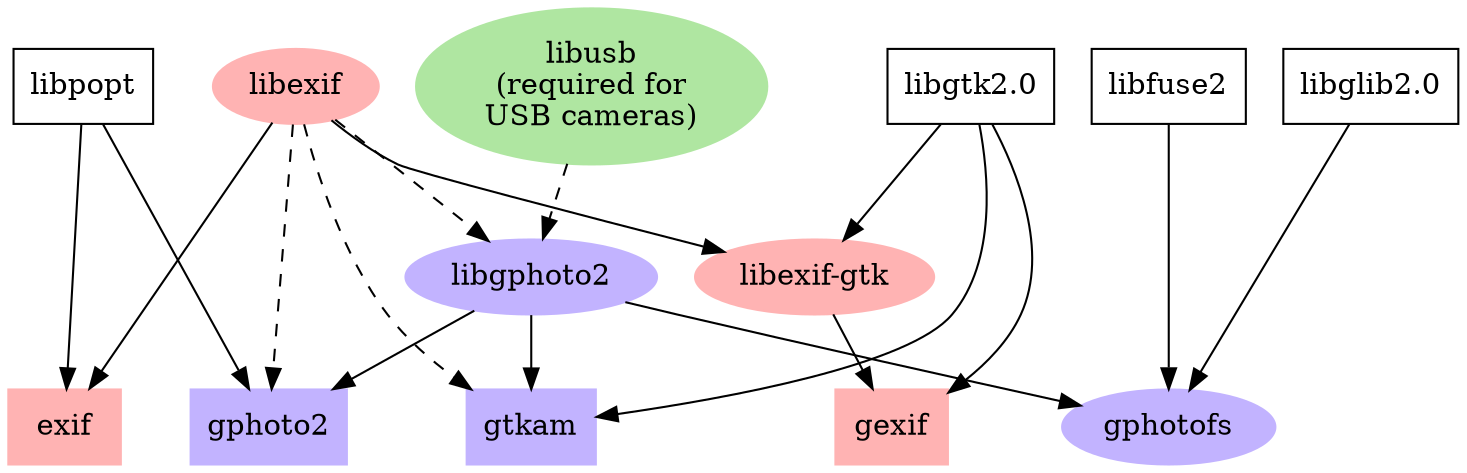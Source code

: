 /* software-dependencies.dot
 * dependency graph of the software from the gphoto and libexif
 * projects
 */

digraph "software dependencies" {

	/* end user programs (frontends) */
	{
		rank=same;
		node [shape=box];
		gphoto2;gtkam;
		exif;gexif;
	}

	/* external libraries */
	{
		rank=same;
		node [shape=polygon,skew=0];
		libgtk; libpopt; libglib; libfuse;
	}
	
	/* colors */

	/* software from gphoto project */
	gphoto2 [style=filled,color=".7 .3 1.0"];
	gphotofs [style=filled,color=".7 .3 1.0"];
	gtkam [style=filled,color=".7 .3 1.0"];
	libgphoto2 [style=filled,color=".7 .3 1.0"];

	/* software from libexif project */
	exif [style=filled,color=".0 .3 1.0"];
	gexif [style=filled,color=".0 .3 1.0"];
	libexif [style=filled,color=".0 .3 1.0"];
	/* obsolete libmnote [style=filled,color=".0 .3 1.0"]; */
	libexifgtk [style=filled,color=".0 .3 1.0"];

	/* naming */
	libexifgtk [label="libexif-gtk"];
	libgtk [label="libgtk2.0"];
	libglib [label="libglib2.0"];
	libfuse [label="libfuse2"];
	libusb [label="libusb\n(required for\nUSB cameras)"];
	
	/* software from libusb project */
	libusb [style=filled,color=".3 .3 .9"];

	/* edges */
	/* dashed edges denote optional stuff */
	libgtk -> gexif;
	libexifgtk -> gexif;

	/* obsolete libmnote -> libexif [style=dashed]; */

	libgtk -> libexifgtk;
	libexif -> libexifgtk;

	libpopt -> exif;
	libexif -> exif;

	libexif -> libgphoto2 [style=dashed];
	libusb -> libgphoto2 [style=dashed];

	libexif -> gtkam [style=dashed];
	libgtk -> gtkam;
	libgphoto2 -> gtkam;

	libglib -> gphotofs;
	libfuse -> gphotofs;
	libgphoto2 -> gphotofs;

	libpopt -> gphoto2;
	libexif -> gphoto2 [style=dashed];
	libgphoto2 -> gphoto2;
}
